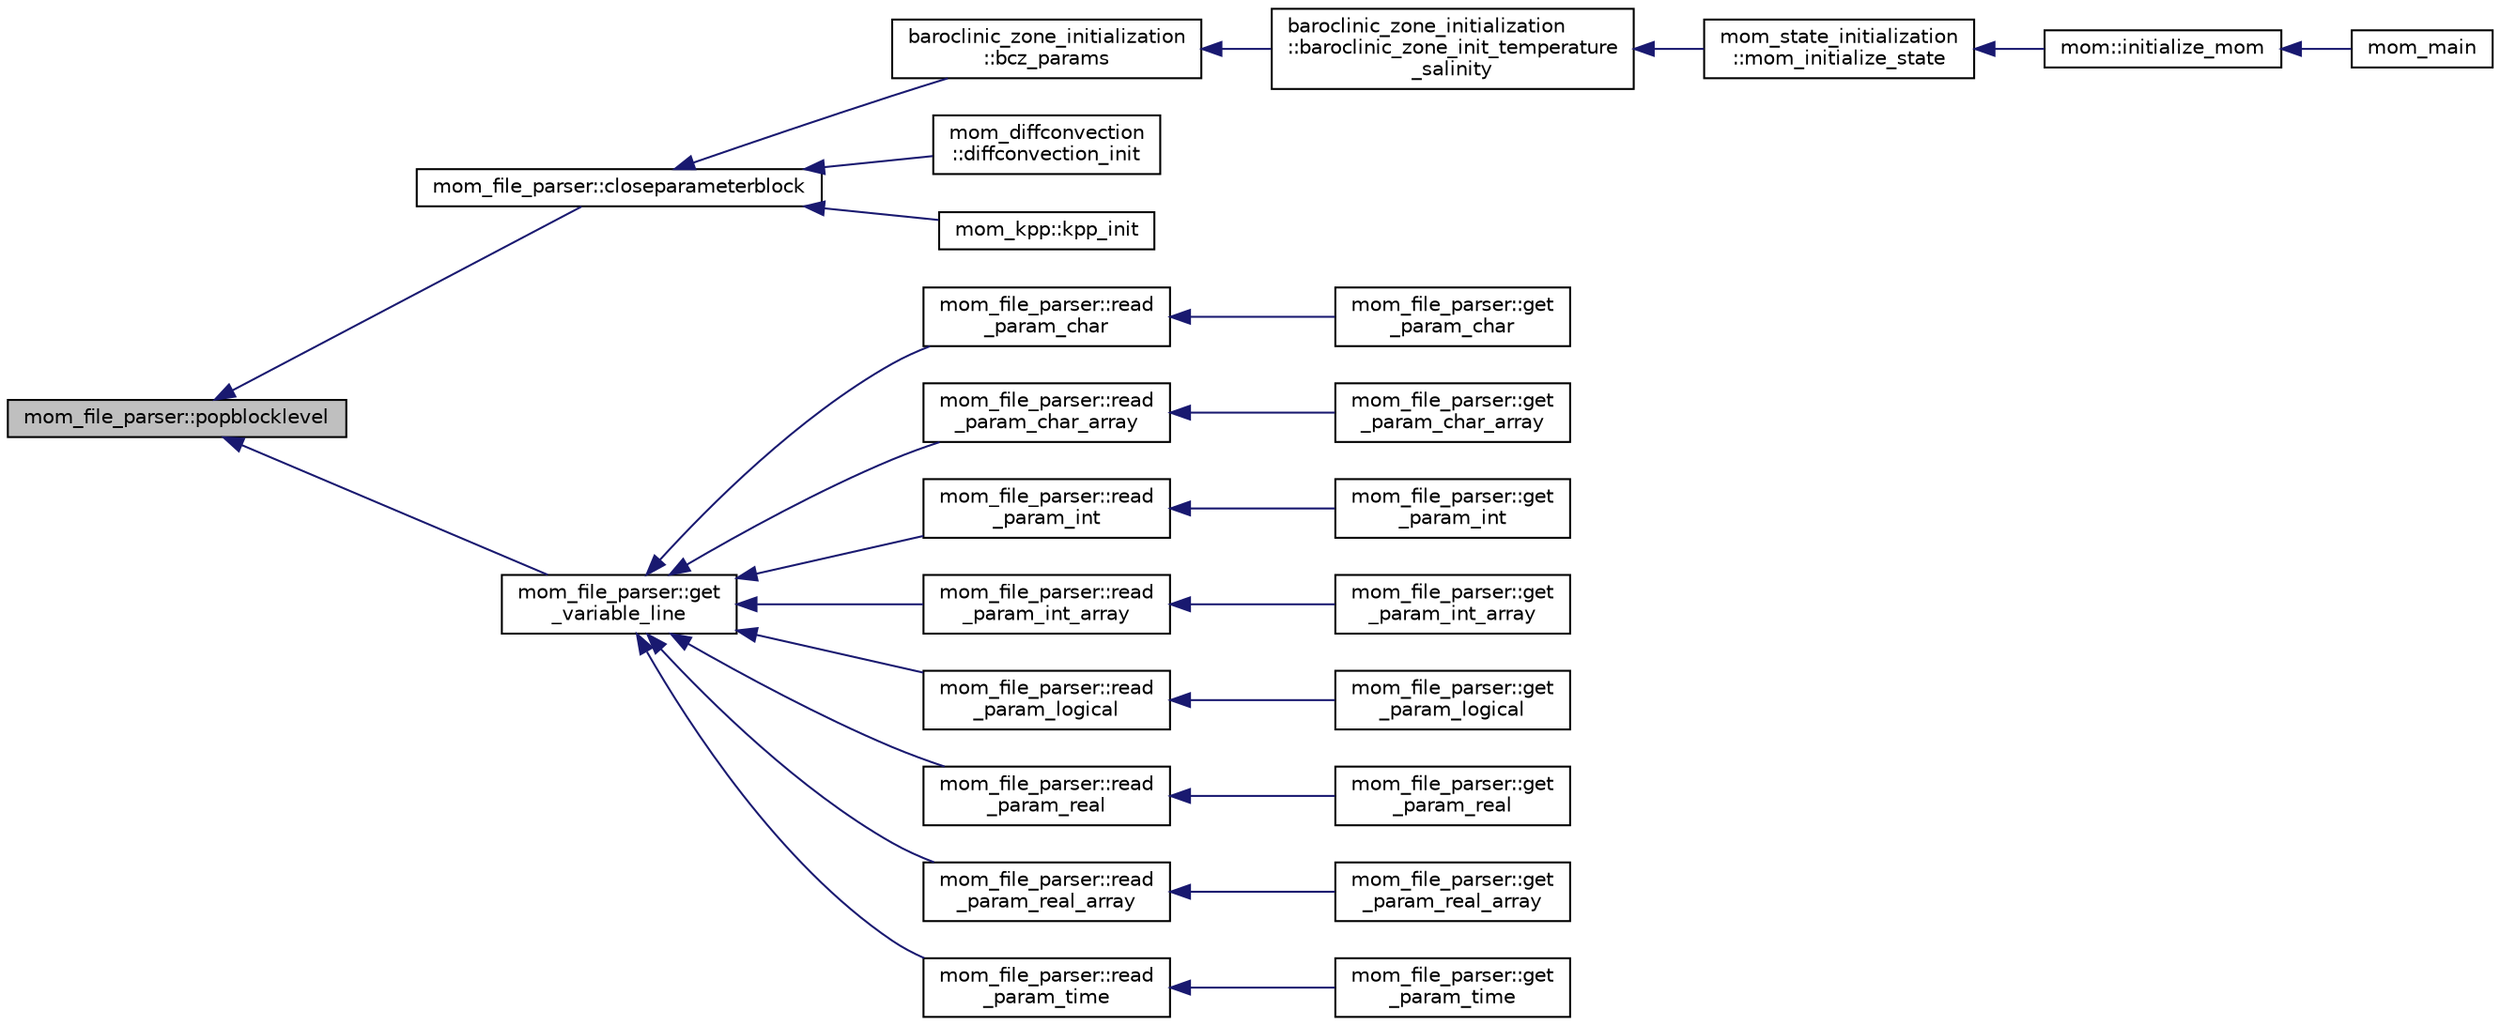 digraph "mom_file_parser::popblocklevel"
{
 // INTERACTIVE_SVG=YES
  edge [fontname="Helvetica",fontsize="10",labelfontname="Helvetica",labelfontsize="10"];
  node [fontname="Helvetica",fontsize="10",shape=record];
  rankdir="LR";
  Node292 [label="mom_file_parser::popblocklevel",height=0.2,width=0.4,color="black", fillcolor="grey75", style="filled", fontcolor="black"];
  Node292 -> Node293 [dir="back",color="midnightblue",fontsize="10",style="solid",fontname="Helvetica"];
  Node293 [label="mom_file_parser::closeparameterblock",height=0.2,width=0.4,color="black", fillcolor="white", style="filled",URL="$namespacemom__file__parser.html#a0d01b9a66f5ac12b657c00f1295351bb"];
  Node293 -> Node294 [dir="back",color="midnightblue",fontsize="10",style="solid",fontname="Helvetica"];
  Node294 [label="baroclinic_zone_initialization\l::bcz_params",height=0.2,width=0.4,color="black", fillcolor="white", style="filled",URL="$namespacebaroclinic__zone__initialization.html#a8a7c5063ad937041a281c8c9dd1465ec",tooltip="Reads the parameters unique to this module. "];
  Node294 -> Node295 [dir="back",color="midnightblue",fontsize="10",style="solid",fontname="Helvetica"];
  Node295 [label="baroclinic_zone_initialization\l::baroclinic_zone_init_temperature\l_salinity",height=0.2,width=0.4,color="black", fillcolor="white", style="filled",URL="$namespacebaroclinic__zone__initialization.html#aa5348a29c9f838cd0f61f50ff3148568",tooltip="Initialization of temperature and salinity with the baroclinic zone initial conditions. "];
  Node295 -> Node296 [dir="back",color="midnightblue",fontsize="10",style="solid",fontname="Helvetica"];
  Node296 [label="mom_state_initialization\l::mom_initialize_state",height=0.2,width=0.4,color="black", fillcolor="white", style="filled",URL="$namespacemom__state__initialization.html#af4e854627c6572332ba3fd895f169321"];
  Node296 -> Node297 [dir="back",color="midnightblue",fontsize="10",style="solid",fontname="Helvetica"];
  Node297 [label="mom::initialize_mom",height=0.2,width=0.4,color="black", fillcolor="white", style="filled",URL="$namespacemom.html#a0be2869fef30e1e0604facfe1b41555d",tooltip="This subroutine initializes MOM. "];
  Node297 -> Node298 [dir="back",color="midnightblue",fontsize="10",style="solid",fontname="Helvetica"];
  Node298 [label="mom_main",height=0.2,width=0.4,color="black", fillcolor="white", style="filled",URL="$MOM__driver_8F90.html#a08fffeb2d8e8acbf9ed4609be6d258c6"];
  Node293 -> Node299 [dir="back",color="midnightblue",fontsize="10",style="solid",fontname="Helvetica"];
  Node299 [label="mom_diffconvection\l::diffconvection_init",height=0.2,width=0.4,color="black", fillcolor="white", style="filled",URL="$namespacemom__diffconvection.html#ac36d9d7fd69e4422e7de01242094ff34"];
  Node293 -> Node300 [dir="back",color="midnightblue",fontsize="10",style="solid",fontname="Helvetica"];
  Node300 [label="mom_kpp::kpp_init",height=0.2,width=0.4,color="black", fillcolor="white", style="filled",URL="$namespacemom__kpp.html#a9c834424b6e067e280928db3700ec77e",tooltip="Initialize the CVmix KPP module and set up diagnostics Returns True if KPP is to be used..."];
  Node292 -> Node301 [dir="back",color="midnightblue",fontsize="10",style="solid",fontname="Helvetica"];
  Node301 [label="mom_file_parser::get\l_variable_line",height=0.2,width=0.4,color="black", fillcolor="white", style="filled",URL="$namespacemom__file__parser.html#af883df6020543889b25986d6ee9701f7"];
  Node301 -> Node302 [dir="back",color="midnightblue",fontsize="10",style="solid",fontname="Helvetica"];
  Node302 [label="mom_file_parser::read\l_param_char",height=0.2,width=0.4,color="black", fillcolor="white", style="filled",URL="$namespacemom__file__parser.html#a14c84db15e417656105f7303ad0ac2a2"];
  Node302 -> Node303 [dir="back",color="midnightblue",fontsize="10",style="solid",fontname="Helvetica"];
  Node303 [label="mom_file_parser::get\l_param_char",height=0.2,width=0.4,color="black", fillcolor="white", style="filled",URL="$namespacemom__file__parser.html#a73ba84992b53a7898e3ea651da1847ed"];
  Node301 -> Node304 [dir="back",color="midnightblue",fontsize="10",style="solid",fontname="Helvetica"];
  Node304 [label="mom_file_parser::read\l_param_char_array",height=0.2,width=0.4,color="black", fillcolor="white", style="filled",URL="$namespacemom__file__parser.html#a67808253e247b2542d0810e7c7f598f4"];
  Node304 -> Node305 [dir="back",color="midnightblue",fontsize="10",style="solid",fontname="Helvetica"];
  Node305 [label="mom_file_parser::get\l_param_char_array",height=0.2,width=0.4,color="black", fillcolor="white", style="filled",URL="$namespacemom__file__parser.html#aa3f8a251fb4f7bbae28b136ebc17a8f3"];
  Node301 -> Node306 [dir="back",color="midnightblue",fontsize="10",style="solid",fontname="Helvetica"];
  Node306 [label="mom_file_parser::read\l_param_int",height=0.2,width=0.4,color="black", fillcolor="white", style="filled",URL="$namespacemom__file__parser.html#a28352549cebdb1f8ed8db3655258d502"];
  Node306 -> Node307 [dir="back",color="midnightblue",fontsize="10",style="solid",fontname="Helvetica"];
  Node307 [label="mom_file_parser::get\l_param_int",height=0.2,width=0.4,color="black", fillcolor="white", style="filled",URL="$namespacemom__file__parser.html#a797f8bbed6aae6cc7338c658cca42386"];
  Node301 -> Node308 [dir="back",color="midnightblue",fontsize="10",style="solid",fontname="Helvetica"];
  Node308 [label="mom_file_parser::read\l_param_int_array",height=0.2,width=0.4,color="black", fillcolor="white", style="filled",URL="$namespacemom__file__parser.html#a9f3cacd113743a19df607293b6c30ec7"];
  Node308 -> Node309 [dir="back",color="midnightblue",fontsize="10",style="solid",fontname="Helvetica"];
  Node309 [label="mom_file_parser::get\l_param_int_array",height=0.2,width=0.4,color="black", fillcolor="white", style="filled",URL="$namespacemom__file__parser.html#a6044e9a5add3d31c9c953a8a713fbb78"];
  Node301 -> Node310 [dir="back",color="midnightblue",fontsize="10",style="solid",fontname="Helvetica"];
  Node310 [label="mom_file_parser::read\l_param_logical",height=0.2,width=0.4,color="black", fillcolor="white", style="filled",URL="$namespacemom__file__parser.html#ae12cfb8a4de90b0454683ba5810c79a2"];
  Node310 -> Node311 [dir="back",color="midnightblue",fontsize="10",style="solid",fontname="Helvetica"];
  Node311 [label="mom_file_parser::get\l_param_logical",height=0.2,width=0.4,color="black", fillcolor="white", style="filled",URL="$namespacemom__file__parser.html#a94ff881b3a1fd1f0a013f52f0220810a"];
  Node301 -> Node312 [dir="back",color="midnightblue",fontsize="10",style="solid",fontname="Helvetica"];
  Node312 [label="mom_file_parser::read\l_param_real",height=0.2,width=0.4,color="black", fillcolor="white", style="filled",URL="$namespacemom__file__parser.html#ae390a91e4e858aa5dd3f88569aa9585e"];
  Node312 -> Node313 [dir="back",color="midnightblue",fontsize="10",style="solid",fontname="Helvetica"];
  Node313 [label="mom_file_parser::get\l_param_real",height=0.2,width=0.4,color="black", fillcolor="white", style="filled",URL="$namespacemom__file__parser.html#ad3ab0b86ed8dbac8c4ae556c24a6dd07"];
  Node301 -> Node314 [dir="back",color="midnightblue",fontsize="10",style="solid",fontname="Helvetica"];
  Node314 [label="mom_file_parser::read\l_param_real_array",height=0.2,width=0.4,color="black", fillcolor="white", style="filled",URL="$namespacemom__file__parser.html#aea75f399368c1aa2215ba703f0639726"];
  Node314 -> Node315 [dir="back",color="midnightblue",fontsize="10",style="solid",fontname="Helvetica"];
  Node315 [label="mom_file_parser::get\l_param_real_array",height=0.2,width=0.4,color="black", fillcolor="white", style="filled",URL="$namespacemom__file__parser.html#af43ea79dcb7ced6a6bf49d438d105f76"];
  Node301 -> Node316 [dir="back",color="midnightblue",fontsize="10",style="solid",fontname="Helvetica"];
  Node316 [label="mom_file_parser::read\l_param_time",height=0.2,width=0.4,color="black", fillcolor="white", style="filled",URL="$namespacemom__file__parser.html#a799f1d8af038c5a64b7496018f03b590"];
  Node316 -> Node317 [dir="back",color="midnightblue",fontsize="10",style="solid",fontname="Helvetica"];
  Node317 [label="mom_file_parser::get\l_param_time",height=0.2,width=0.4,color="black", fillcolor="white", style="filled",URL="$namespacemom__file__parser.html#afc249b1d8fb63bd4102b52c83030ce73"];
}
